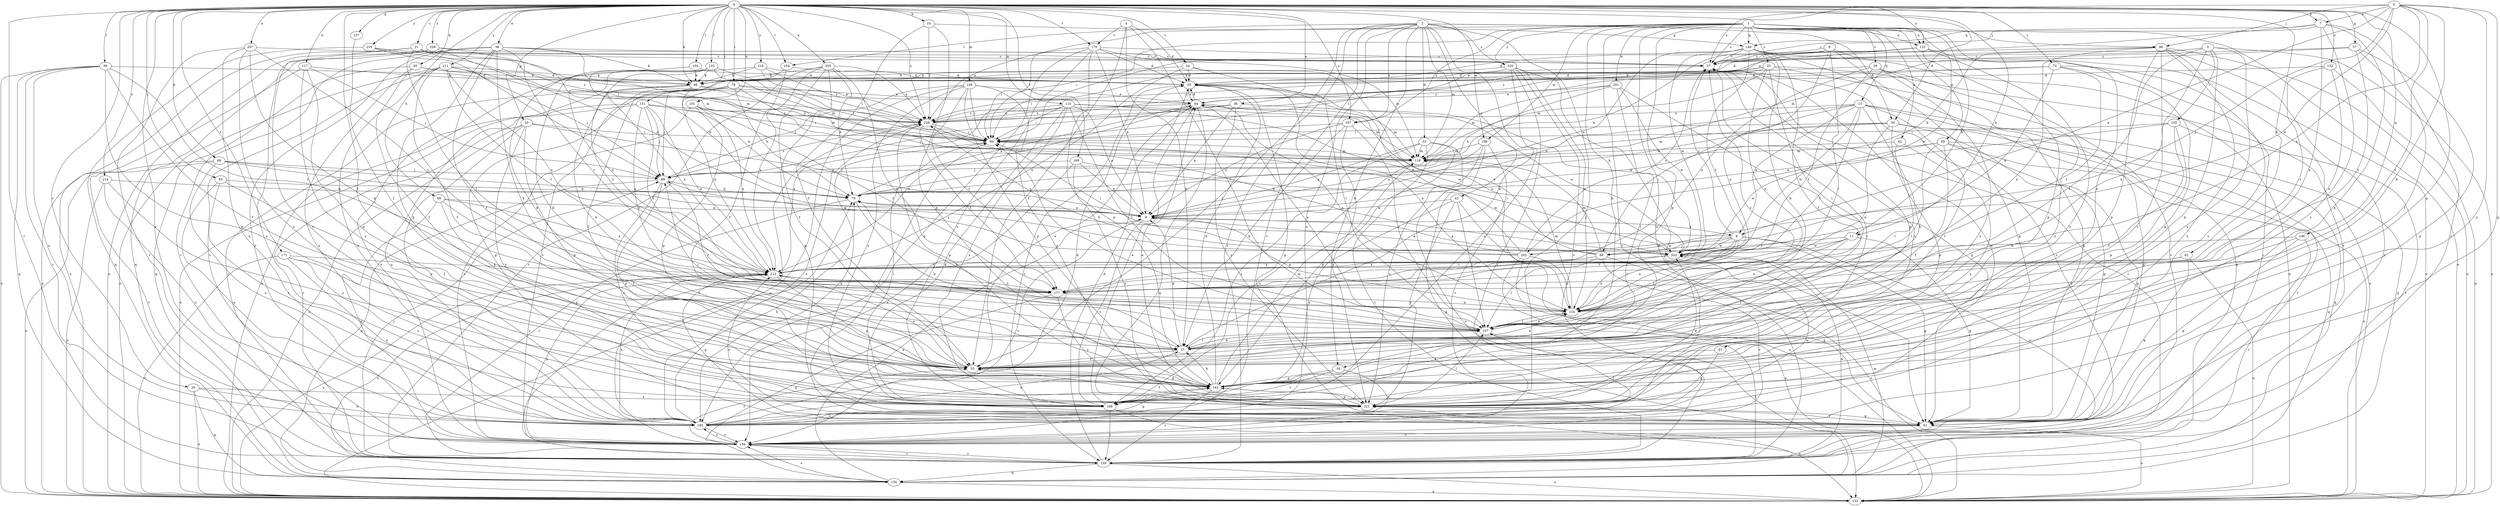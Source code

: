 strict digraph  {
0;
1;
2;
3;
4;
5;
6;
7;
8;
9;
10;
11;
13;
16;
17;
20;
21;
24;
25;
26;
27;
30;
32;
35;
36;
38;
41;
42;
43;
44;
53;
55;
57;
59;
61;
62;
68;
69;
70;
73;
78;
80;
83;
86;
88;
89;
95;
98;
99;
100;
102;
104;
105;
107;
109;
115;
116;
117;
123;
124;
132;
133;
137;
142;
146;
149;
150;
151;
159;
167;
168;
169;
171;
176;
177;
181;
185;
194;
198;
201;
202;
203;
205;
207;
211;
212;
214;
218;
219;
220;
221;
228;
229;
0 -> 7  [label=a];
0 -> 10  [label=b];
0 -> 11  [label=b];
0 -> 20  [label=c];
0 -> 21  [label=c];
0 -> 24  [label=c];
0 -> 30  [label=d];
0 -> 36  [label=e];
0 -> 38  [label=e];
0 -> 53  [label=f];
0 -> 55  [label=g];
0 -> 57  [label=g];
0 -> 62  [label=h];
0 -> 68  [label=h];
0 -> 69  [label=h];
0 -> 73  [label=i];
0 -> 78  [label=i];
0 -> 83  [label=j];
0 -> 95  [label=k];
0 -> 98  [label=k];
0 -> 99  [label=l];
0 -> 100  [label=l];
0 -> 102  [label=l];
0 -> 104  [label=l];
0 -> 109  [label=m];
0 -> 115  [label=m];
0 -> 117  [label=n];
0 -> 123  [label=n];
0 -> 132  [label=o];
0 -> 137  [label=p];
0 -> 142  [label=p];
0 -> 146  [label=q];
0 -> 151  [label=r];
0 -> 159  [label=r];
0 -> 167  [label=s];
0 -> 169  [label=t];
0 -> 171  [label=t];
0 -> 176  [label=t];
0 -> 181  [label=u];
0 -> 194  [label=v];
0 -> 198  [label=w];
0 -> 205  [label=x];
0 -> 207  [label=x];
0 -> 211  [label=x];
0 -> 214  [label=y];
0 -> 218  [label=y];
0 -> 219  [label=y];
0 -> 228  [label=z];
0 -> 229  [label=z];
1 -> 11  [label=b];
1 -> 13  [label=b];
1 -> 16  [label=b];
1 -> 25  [label=c];
1 -> 26  [label=c];
1 -> 27  [label=c];
1 -> 41  [label=e];
1 -> 42  [label=e];
1 -> 59  [label=g];
1 -> 80  [label=i];
1 -> 86  [label=j];
1 -> 123  [label=n];
1 -> 133  [label=o];
1 -> 142  [label=p];
1 -> 149  [label=q];
1 -> 159  [label=r];
1 -> 167  [label=s];
1 -> 185  [label=u];
1 -> 198  [label=w];
1 -> 201  [label=w];
1 -> 202  [label=w];
1 -> 220  [label=y];
1 -> 229  [label=z];
2 -> 16  [label=b];
2 -> 17  [label=b];
2 -> 30  [label=d];
2 -> 32  [label=d];
2 -> 43  [label=e];
2 -> 53  [label=f];
2 -> 104  [label=l];
2 -> 116  [label=m];
2 -> 123  [label=n];
2 -> 159  [label=r];
2 -> 167  [label=s];
2 -> 185  [label=u];
2 -> 194  [label=v];
2 -> 220  [label=y];
2 -> 221  [label=y];
3 -> 27  [label=c];
3 -> 70  [label=h];
3 -> 105  [label=l];
3 -> 107  [label=l];
3 -> 124  [label=n];
3 -> 133  [label=o];
3 -> 142  [label=p];
3 -> 221  [label=y];
4 -> 17  [label=b];
4 -> 35  [label=d];
4 -> 53  [label=f];
4 -> 107  [label=l];
4 -> 176  [label=t];
5 -> 7  [label=a];
5 -> 8  [label=a];
5 -> 17  [label=b];
5 -> 27  [label=c];
5 -> 61  [label=g];
5 -> 86  [label=j];
5 -> 88  [label=j];
5 -> 107  [label=l];
5 -> 185  [label=u];
5 -> 202  [label=w];
5 -> 212  [label=x];
6 -> 27  [label=c];
6 -> 35  [label=d];
6 -> 61  [label=g];
6 -> 70  [label=h];
6 -> 107  [label=l];
6 -> 124  [label=n];
6 -> 159  [label=r];
7 -> 27  [label=c];
7 -> 44  [label=e];
7 -> 124  [label=n];
7 -> 142  [label=p];
7 -> 149  [label=q];
7 -> 168  [label=s];
7 -> 194  [label=v];
8 -> 27  [label=c];
8 -> 61  [label=g];
8 -> 70  [label=h];
8 -> 88  [label=j];
8 -> 107  [label=l];
8 -> 124  [label=n];
8 -> 177  [label=t];
8 -> 194  [label=v];
8 -> 202  [label=w];
8 -> 203  [label=w];
9 -> 8  [label=a];
9 -> 168  [label=s];
9 -> 194  [label=v];
10 -> 53  [label=f];
10 -> 142  [label=p];
10 -> 149  [label=q];
10 -> 229  [label=z];
11 -> 53  [label=f];
11 -> 61  [label=g];
11 -> 88  [label=j];
11 -> 124  [label=n];
11 -> 177  [label=t];
11 -> 203  [label=w];
13 -> 8  [label=a];
13 -> 17  [label=b];
13 -> 53  [label=f];
13 -> 61  [label=g];
13 -> 70  [label=h];
13 -> 88  [label=j];
13 -> 150  [label=q];
13 -> 177  [label=t];
13 -> 203  [label=w];
13 -> 229  [label=z];
16 -> 142  [label=p];
16 -> 168  [label=s];
16 -> 185  [label=u];
17 -> 9  [label=a];
17 -> 27  [label=c];
17 -> 53  [label=f];
17 -> 89  [label=j];
17 -> 107  [label=l];
17 -> 124  [label=n];
20 -> 133  [label=o];
20 -> 150  [label=q];
20 -> 168  [label=s];
20 -> 185  [label=u];
21 -> 27  [label=c];
21 -> 80  [label=i];
21 -> 107  [label=l];
21 -> 133  [label=o];
21 -> 168  [label=s];
21 -> 229  [label=z];
24 -> 35  [label=d];
24 -> 98  [label=k];
24 -> 107  [label=l];
24 -> 124  [label=n];
24 -> 212  [label=x];
25 -> 35  [label=d];
25 -> 80  [label=i];
25 -> 98  [label=k];
25 -> 107  [label=l];
25 -> 116  [label=m];
25 -> 124  [label=n];
25 -> 133  [label=o];
25 -> 221  [label=y];
25 -> 229  [label=z];
26 -> 61  [label=g];
26 -> 98  [label=k];
26 -> 177  [label=t];
26 -> 194  [label=v];
26 -> 212  [label=x];
26 -> 221  [label=y];
27 -> 35  [label=d];
27 -> 142  [label=p];
27 -> 168  [label=s];
27 -> 185  [label=u];
30 -> 61  [label=g];
30 -> 70  [label=h];
30 -> 80  [label=i];
30 -> 116  [label=m];
30 -> 124  [label=n];
30 -> 142  [label=p];
30 -> 150  [label=q];
30 -> 159  [label=r];
32 -> 9  [label=a];
32 -> 116  [label=m];
32 -> 133  [label=o];
32 -> 142  [label=p];
32 -> 159  [label=r];
32 -> 168  [label=s];
35 -> 44  [label=e];
35 -> 61  [label=g];
35 -> 124  [label=n];
35 -> 159  [label=r];
35 -> 203  [label=w];
36 -> 9  [label=a];
36 -> 89  [label=j];
36 -> 203  [label=w];
36 -> 221  [label=y];
36 -> 229  [label=z];
38 -> 17  [label=b];
38 -> 27  [label=c];
38 -> 53  [label=f];
38 -> 98  [label=k];
38 -> 116  [label=m];
38 -> 142  [label=p];
38 -> 159  [label=r];
38 -> 177  [label=t];
38 -> 194  [label=v];
41 -> 53  [label=f];
41 -> 221  [label=y];
42 -> 107  [label=l];
42 -> 116  [label=m];
42 -> 221  [label=y];
43 -> 9  [label=a];
43 -> 107  [label=l];
43 -> 133  [label=o];
43 -> 168  [label=s];
43 -> 221  [label=y];
44 -> 35  [label=d];
44 -> 70  [label=h];
44 -> 116  [label=m];
44 -> 124  [label=n];
44 -> 150  [label=q];
44 -> 229  [label=z];
53 -> 44  [label=e];
53 -> 142  [label=p];
53 -> 212  [label=x];
55 -> 9  [label=a];
55 -> 80  [label=i];
55 -> 133  [label=o];
55 -> 142  [label=p];
55 -> 159  [label=r];
55 -> 185  [label=u];
55 -> 221  [label=y];
57 -> 27  [label=c];
57 -> 53  [label=f];
57 -> 61  [label=g];
57 -> 116  [label=m];
57 -> 177  [label=t];
59 -> 53  [label=f];
59 -> 61  [label=g];
59 -> 107  [label=l];
59 -> 116  [label=m];
59 -> 133  [label=o];
59 -> 150  [label=q];
59 -> 203  [label=w];
61 -> 80  [label=i];
61 -> 133  [label=o];
61 -> 194  [label=v];
61 -> 212  [label=x];
61 -> 221  [label=y];
62 -> 61  [label=g];
62 -> 133  [label=o];
62 -> 177  [label=t];
62 -> 212  [label=x];
68 -> 9  [label=a];
68 -> 89  [label=j];
68 -> 133  [label=o];
68 -> 185  [label=u];
68 -> 194  [label=v];
68 -> 203  [label=w];
69 -> 9  [label=a];
69 -> 53  [label=f];
69 -> 194  [label=v];
69 -> 212  [label=x];
69 -> 221  [label=y];
70 -> 9  [label=a];
70 -> 17  [label=b];
70 -> 159  [label=r];
73 -> 35  [label=d];
73 -> 142  [label=p];
73 -> 177  [label=t];
73 -> 203  [label=w];
73 -> 221  [label=y];
73 -> 229  [label=z];
78 -> 44  [label=e];
78 -> 53  [label=f];
78 -> 61  [label=g];
78 -> 70  [label=h];
78 -> 80  [label=i];
78 -> 89  [label=j];
78 -> 116  [label=m];
78 -> 212  [label=x];
80 -> 116  [label=m];
80 -> 185  [label=u];
83 -> 53  [label=f];
83 -> 70  [label=h];
83 -> 168  [label=s];
83 -> 185  [label=u];
86 -> 27  [label=c];
86 -> 98  [label=k];
86 -> 124  [label=n];
86 -> 133  [label=o];
86 -> 142  [label=p];
86 -> 159  [label=r];
86 -> 168  [label=s];
86 -> 185  [label=u];
86 -> 194  [label=v];
88 -> 9  [label=a];
88 -> 44  [label=e];
88 -> 89  [label=j];
88 -> 107  [label=l];
88 -> 116  [label=m];
88 -> 133  [label=o];
88 -> 194  [label=v];
88 -> 212  [label=x];
89 -> 70  [label=h];
89 -> 107  [label=l];
89 -> 142  [label=p];
89 -> 150  [label=q];
89 -> 168  [label=s];
89 -> 229  [label=z];
95 -> 35  [label=d];
95 -> 53  [label=f];
95 -> 98  [label=k];
95 -> 150  [label=q];
95 -> 185  [label=u];
98 -> 17  [label=b];
98 -> 44  [label=e];
98 -> 70  [label=h];
98 -> 80  [label=i];
98 -> 159  [label=r];
98 -> 194  [label=v];
98 -> 212  [label=x];
99 -> 35  [label=d];
99 -> 53  [label=f];
99 -> 133  [label=o];
99 -> 142  [label=p];
99 -> 150  [label=q];
99 -> 159  [label=r];
99 -> 177  [label=t];
99 -> 185  [label=u];
100 -> 17  [label=b];
100 -> 35  [label=d];
100 -> 70  [label=h];
100 -> 98  [label=k];
102 -> 17  [label=b];
102 -> 80  [label=i];
102 -> 98  [label=k];
102 -> 116  [label=m];
102 -> 177  [label=t];
102 -> 212  [label=x];
104 -> 35  [label=d];
104 -> 53  [label=f];
104 -> 194  [label=v];
105 -> 9  [label=a];
105 -> 53  [label=f];
105 -> 80  [label=i];
105 -> 142  [label=p];
105 -> 159  [label=r];
107 -> 17  [label=b];
107 -> 44  [label=e];
107 -> 70  [label=h];
107 -> 80  [label=i];
107 -> 124  [label=n];
109 -> 44  [label=e];
109 -> 80  [label=i];
109 -> 89  [label=j];
109 -> 133  [label=o];
109 -> 142  [label=p];
109 -> 168  [label=s];
109 -> 177  [label=t];
109 -> 221  [label=y];
115 -> 9  [label=a];
115 -> 61  [label=g];
115 -> 80  [label=i];
115 -> 107  [label=l];
115 -> 116  [label=m];
115 -> 168  [label=s];
115 -> 203  [label=w];
115 -> 212  [label=x];
115 -> 229  [label=z];
116 -> 89  [label=j];
116 -> 168  [label=s];
117 -> 89  [label=j];
117 -> 98  [label=k];
117 -> 133  [label=o];
117 -> 142  [label=p];
117 -> 221  [label=y];
123 -> 27  [label=c];
123 -> 44  [label=e];
123 -> 133  [label=o];
123 -> 142  [label=p];
123 -> 221  [label=y];
123 -> 229  [label=z];
124 -> 9  [label=a];
124 -> 107  [label=l];
124 -> 116  [label=m];
132 -> 35  [label=d];
132 -> 124  [label=n];
132 -> 133  [label=o];
132 -> 177  [label=t];
133 -> 212  [label=x];
137 -> 53  [label=f];
142 -> 17  [label=b];
142 -> 35  [label=d];
142 -> 116  [label=m];
142 -> 159  [label=r];
142 -> 168  [label=s];
142 -> 221  [label=y];
146 -> 61  [label=g];
146 -> 107  [label=l];
146 -> 159  [label=r];
146 -> 203  [label=w];
149 -> 9  [label=a];
149 -> 17  [label=b];
149 -> 27  [label=c];
149 -> 53  [label=f];
149 -> 80  [label=i];
149 -> 133  [label=o];
149 -> 150  [label=q];
149 -> 177  [label=t];
149 -> 203  [label=w];
150 -> 9  [label=a];
150 -> 27  [label=c];
150 -> 133  [label=o];
150 -> 194  [label=v];
150 -> 203  [label=w];
150 -> 212  [label=x];
151 -> 80  [label=i];
151 -> 89  [label=j];
151 -> 124  [label=n];
151 -> 133  [label=o];
151 -> 177  [label=t];
151 -> 185  [label=u];
151 -> 212  [label=x];
151 -> 229  [label=z];
159 -> 35  [label=d];
159 -> 89  [label=j];
159 -> 107  [label=l];
159 -> 133  [label=o];
159 -> 150  [label=q];
159 -> 194  [label=v];
159 -> 203  [label=w];
167 -> 9  [label=a];
167 -> 17  [label=b];
167 -> 80  [label=i];
167 -> 107  [label=l];
167 -> 221  [label=y];
168 -> 27  [label=c];
168 -> 44  [label=e];
168 -> 80  [label=i];
168 -> 133  [label=o];
168 -> 159  [label=r];
169 -> 9  [label=a];
169 -> 89  [label=j];
169 -> 194  [label=v];
169 -> 203  [label=w];
169 -> 221  [label=y];
171 -> 133  [label=o];
171 -> 168  [label=s];
171 -> 185  [label=u];
171 -> 212  [label=x];
171 -> 221  [label=y];
176 -> 9  [label=a];
176 -> 27  [label=c];
176 -> 35  [label=d];
176 -> 80  [label=i];
176 -> 116  [label=m];
176 -> 142  [label=p];
176 -> 168  [label=s];
176 -> 185  [label=u];
177 -> 124  [label=n];
177 -> 150  [label=q];
177 -> 221  [label=y];
181 -> 142  [label=p];
181 -> 177  [label=t];
181 -> 194  [label=v];
181 -> 212  [label=x];
181 -> 229  [label=z];
185 -> 17  [label=b];
185 -> 35  [label=d];
185 -> 70  [label=h];
185 -> 107  [label=l];
185 -> 142  [label=p];
185 -> 194  [label=v];
185 -> 203  [label=w];
185 -> 212  [label=x];
185 -> 229  [label=z];
194 -> 27  [label=c];
194 -> 53  [label=f];
194 -> 70  [label=h];
194 -> 159  [label=r];
194 -> 185  [label=u];
194 -> 212  [label=x];
198 -> 9  [label=a];
198 -> 116  [label=m];
198 -> 150  [label=q];
198 -> 194  [label=v];
198 -> 221  [label=y];
201 -> 44  [label=e];
201 -> 53  [label=f];
201 -> 61  [label=g];
201 -> 70  [label=h];
201 -> 116  [label=m];
201 -> 203  [label=w];
202 -> 9  [label=a];
202 -> 27  [label=c];
202 -> 35  [label=d];
202 -> 61  [label=g];
202 -> 80  [label=i];
202 -> 124  [label=n];
202 -> 133  [label=o];
202 -> 229  [label=z];
203 -> 80  [label=i];
203 -> 124  [label=n];
203 -> 212  [label=x];
205 -> 53  [label=f];
205 -> 61  [label=g];
205 -> 70  [label=h];
205 -> 98  [label=k];
205 -> 124  [label=n];
205 -> 159  [label=r];
205 -> 212  [label=x];
205 -> 229  [label=z];
207 -> 17  [label=b];
207 -> 27  [label=c];
207 -> 159  [label=r];
207 -> 168  [label=s];
207 -> 177  [label=t];
207 -> 185  [label=u];
211 -> 53  [label=f];
211 -> 89  [label=j];
211 -> 98  [label=k];
211 -> 133  [label=o];
211 -> 177  [label=t];
211 -> 185  [label=u];
211 -> 194  [label=v];
211 -> 212  [label=x];
211 -> 229  [label=z];
212 -> 44  [label=e];
212 -> 61  [label=g];
212 -> 107  [label=l];
212 -> 142  [label=p];
212 -> 177  [label=t];
214 -> 70  [label=h];
214 -> 133  [label=o];
214 -> 185  [label=u];
214 -> 221  [label=y];
218 -> 35  [label=d];
218 -> 80  [label=i];
218 -> 98  [label=k];
218 -> 133  [label=o];
218 -> 229  [label=z];
219 -> 27  [label=c];
219 -> 89  [label=j];
219 -> 150  [label=q];
219 -> 229  [label=z];
220 -> 61  [label=g];
220 -> 80  [label=i];
220 -> 98  [label=k];
220 -> 124  [label=n];
220 -> 159  [label=r];
220 -> 168  [label=s];
220 -> 194  [label=v];
221 -> 44  [label=e];
221 -> 53  [label=f];
221 -> 61  [label=g];
221 -> 107  [label=l];
221 -> 142  [label=p];
221 -> 185  [label=u];
221 -> 203  [label=w];
228 -> 9  [label=a];
228 -> 27  [label=c];
228 -> 116  [label=m];
228 -> 133  [label=o];
228 -> 150  [label=q];
228 -> 185  [label=u];
229 -> 80  [label=i];
229 -> 142  [label=p];
229 -> 159  [label=r];
229 -> 177  [label=t];
229 -> 203  [label=w];
}
